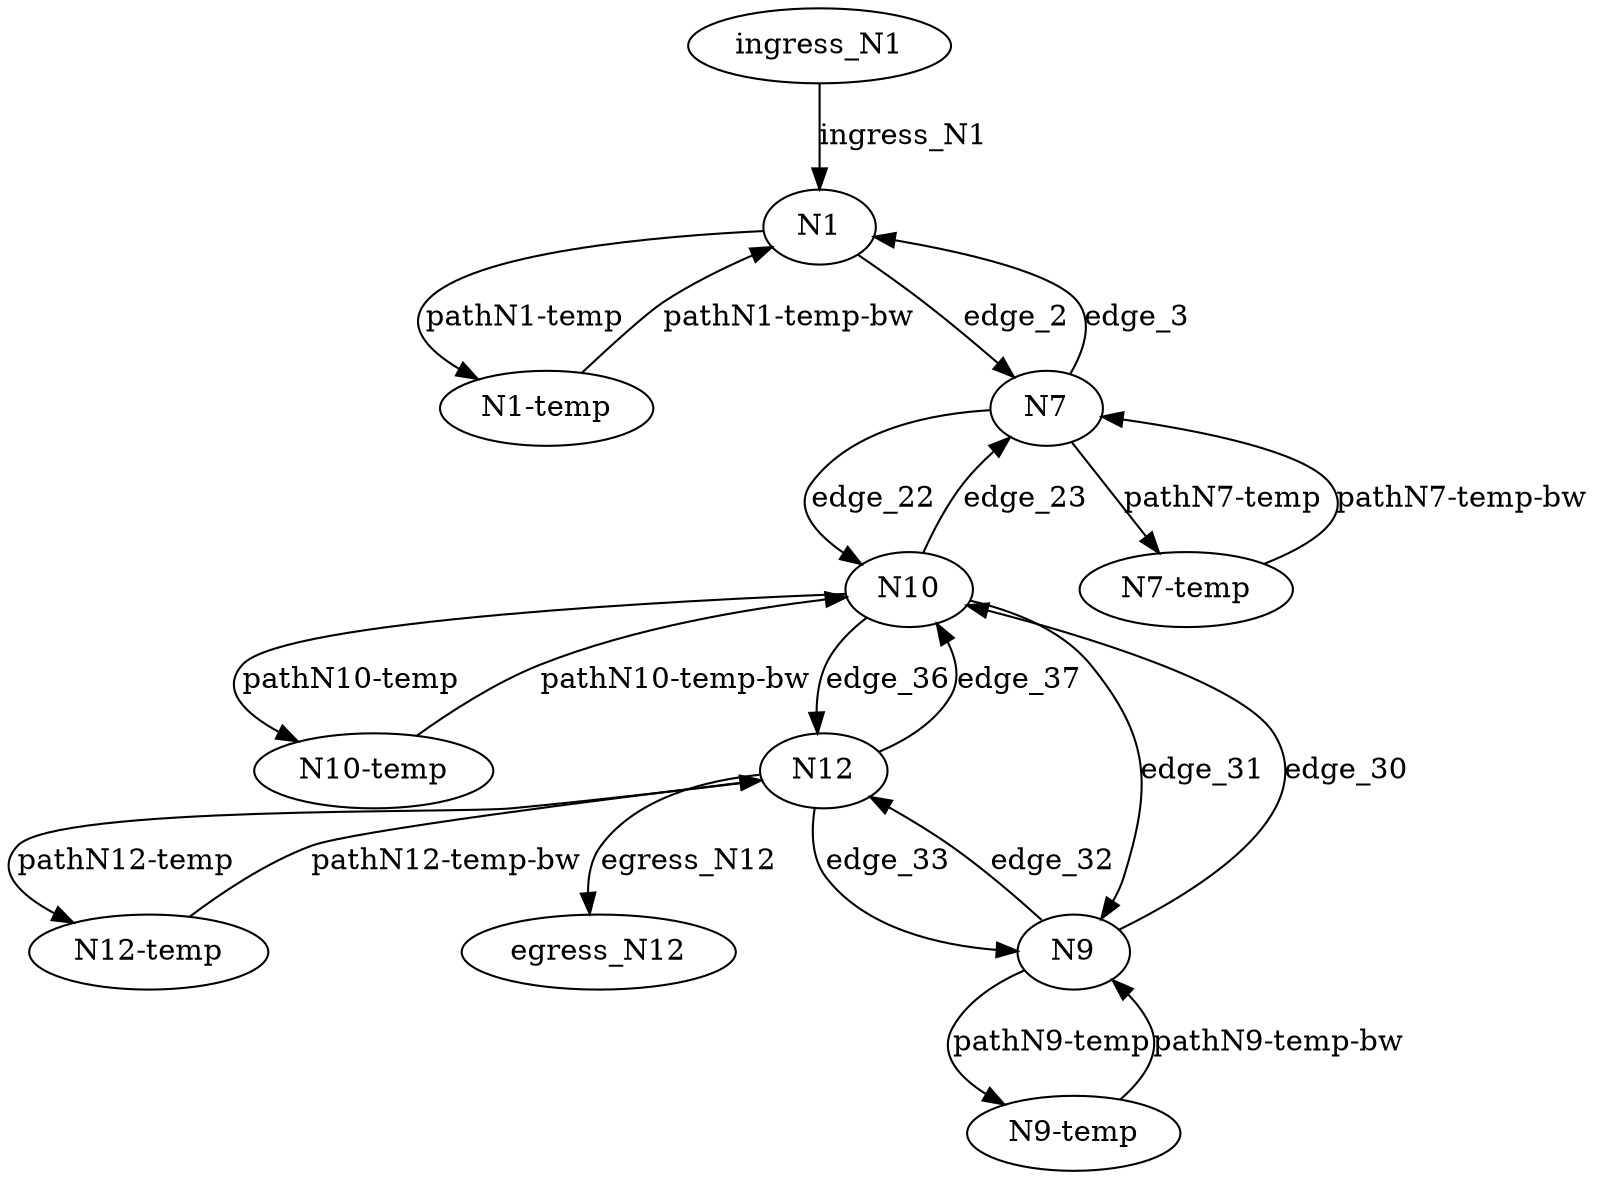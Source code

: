 digraph  {
N1;
"N1-temp";
ingress_N1;
N10;
"N10-temp";
N12;
"N12-temp";
egress_N12;
N7;
"N7-temp";
N9;
"N9-temp";
N1 -> "N1-temp"  [key=0, label="pathN1-temp"];
N1 -> N7  [key=0, label=edge_2];
"N1-temp" -> N1  [key=0, label="pathN1-temp-bw"];
ingress_N1 -> N1  [key=0, label=ingress_N1];
N10 -> "N10-temp"  [key=0, label="pathN10-temp"];
N10 -> N7  [key=0, label=edge_23];
N10 -> N9  [key=0, label=edge_31];
N10 -> N12  [key=0, label=edge_36];
"N10-temp" -> N10  [key=0, label="pathN10-temp-bw"];
N12 -> "N12-temp"  [key=0, label="pathN12-temp"];
N12 -> egress_N12  [key=0, label=egress_N12];
N12 -> N9  [key=0, label=edge_33];
N12 -> N10  [key=0, label=edge_37];
"N12-temp" -> N12  [key=0, label="pathN12-temp-bw"];
N7 -> "N7-temp"  [key=0, label="pathN7-temp"];
N7 -> N10  [key=0, label=edge_22];
N7 -> N1  [key=0, label=edge_3];
"N7-temp" -> N7  [key=0, label="pathN7-temp-bw"];
N9 -> "N9-temp"  [key=0, label="pathN9-temp"];
N9 -> N10  [key=0, label=edge_30];
N9 -> N12  [key=0, label=edge_32];
"N9-temp" -> N9  [key=0, label="pathN9-temp-bw"];
}
